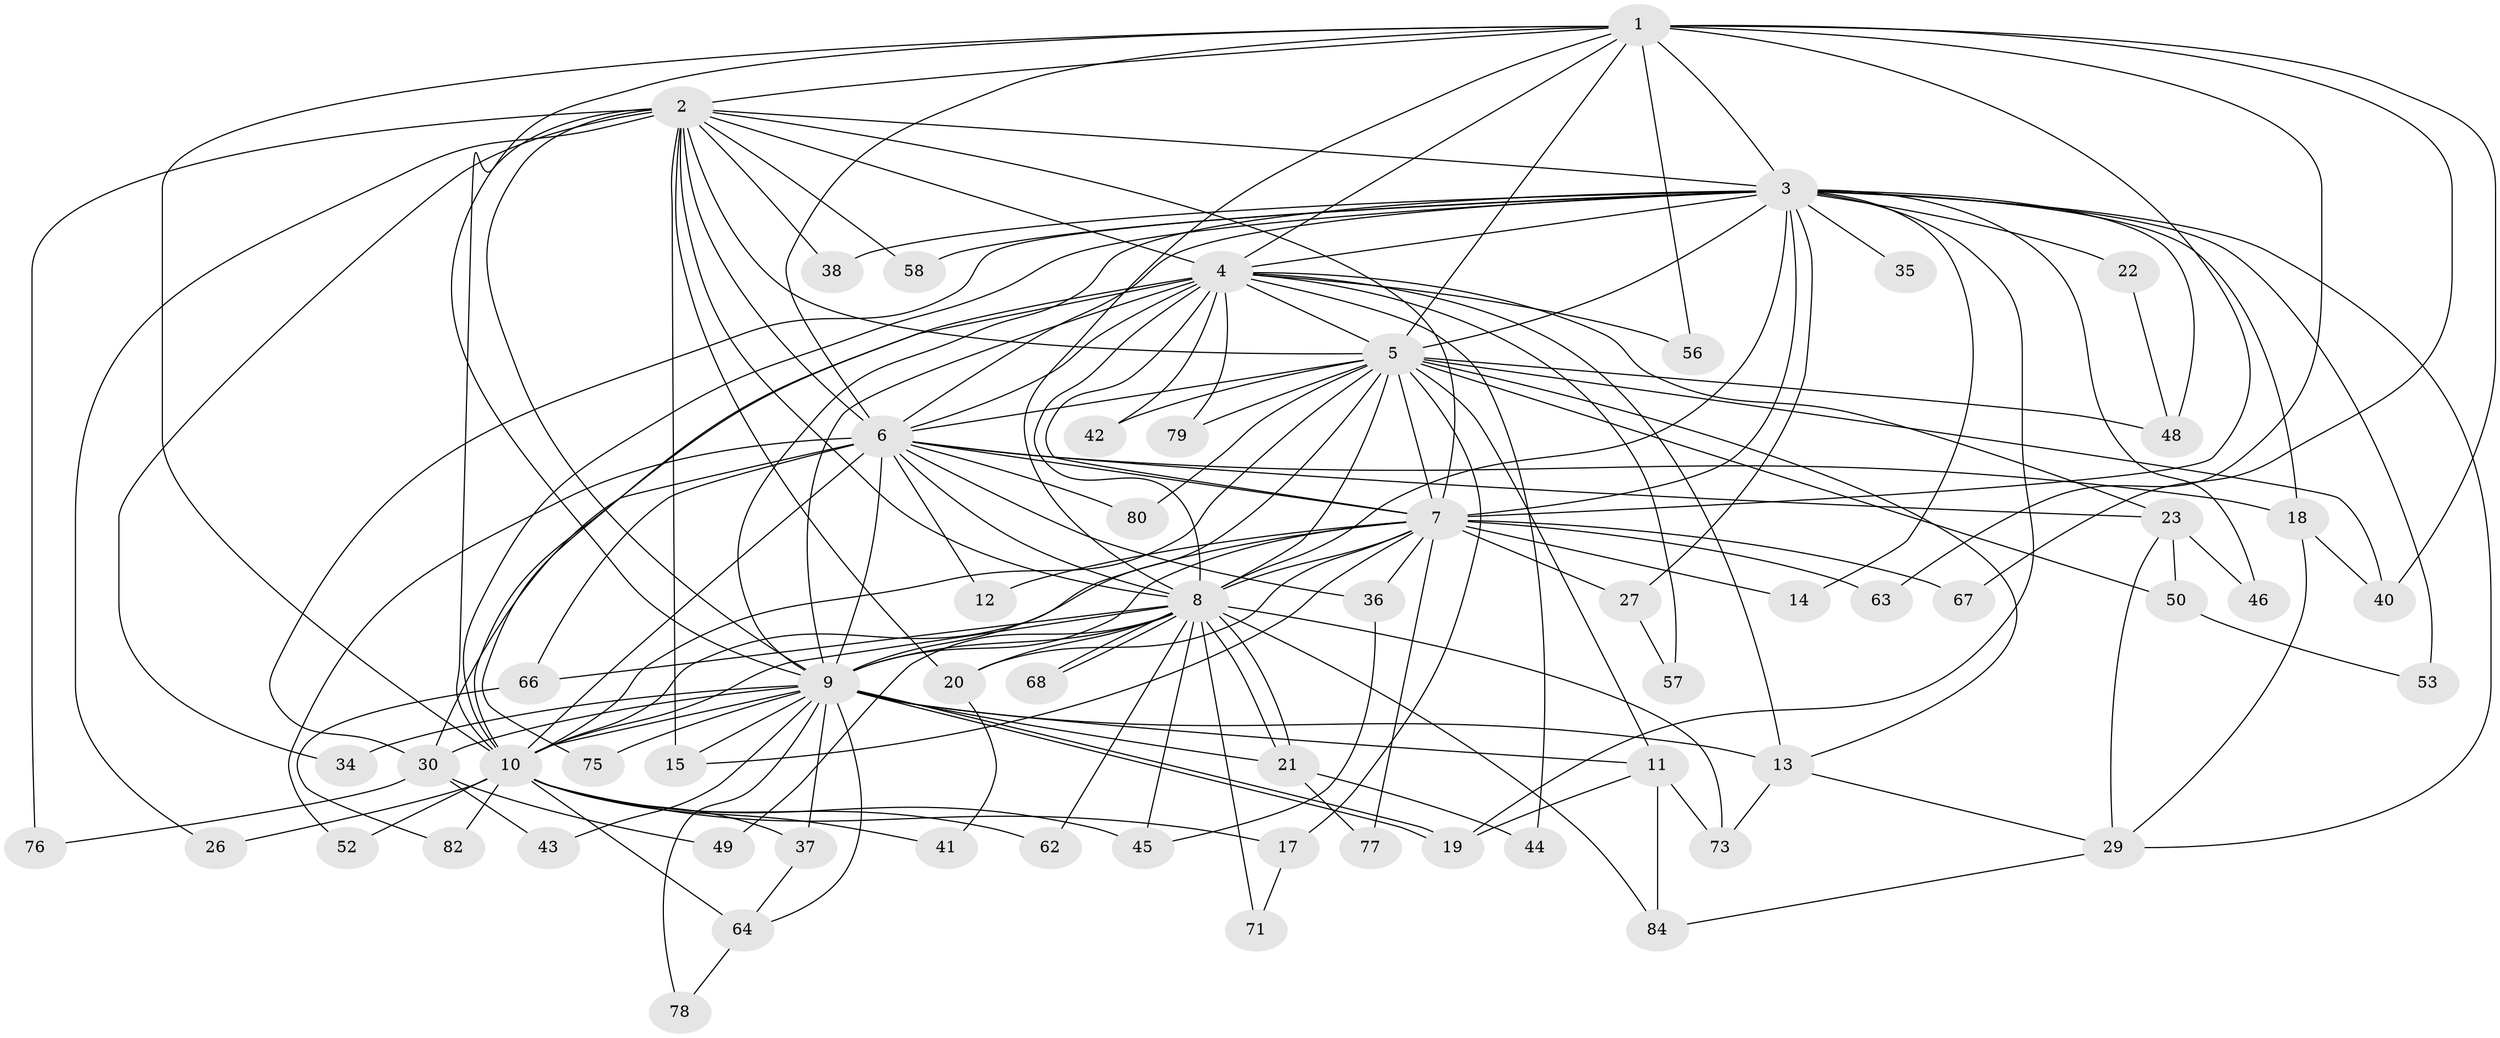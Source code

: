 // Generated by graph-tools (version 1.1) at 2025/23/03/03/25 07:23:42]
// undirected, 62 vertices, 162 edges
graph export_dot {
graph [start="1"]
  node [color=gray90,style=filled];
  1 [super="+28"];
  2 [super="+60"];
  3 [super="+16"];
  4 [super="+54"];
  5 [super="+47"];
  6 [super="+33"];
  7 [super="+25"];
  8 [super="+81"];
  9 [super="+32"];
  10 [super="+24"];
  11 [super="+65"];
  12;
  13 [super="+86"];
  14;
  15 [super="+87"];
  17;
  18;
  19 [super="+59"];
  20 [super="+39"];
  21 [super="+55"];
  22;
  23;
  26;
  27;
  29 [super="+69"];
  30 [super="+31"];
  34;
  35;
  36;
  37 [super="+70"];
  38;
  40 [super="+51"];
  41;
  42;
  43;
  44;
  45 [super="+83"];
  46;
  48 [super="+61"];
  49;
  50;
  52;
  53 [super="+74"];
  56;
  57;
  58 [super="+72"];
  62;
  63;
  64;
  66;
  67;
  68;
  71;
  73;
  75;
  76;
  77;
  78;
  79;
  80;
  82;
  84 [super="+85"];
  1 -- 2;
  1 -- 3 [weight=2];
  1 -- 4;
  1 -- 5;
  1 -- 6;
  1 -- 7;
  1 -- 8;
  1 -- 9;
  1 -- 10;
  1 -- 40;
  1 -- 56;
  1 -- 67;
  1 -- 63;
  2 -- 3;
  2 -- 4;
  2 -- 5;
  2 -- 6;
  2 -- 7 [weight=2];
  2 -- 8;
  2 -- 9;
  2 -- 10;
  2 -- 15;
  2 -- 26;
  2 -- 34;
  2 -- 38;
  2 -- 58;
  2 -- 76;
  2 -- 20;
  3 -- 4 [weight=2];
  3 -- 5 [weight=2];
  3 -- 6;
  3 -- 7 [weight=2];
  3 -- 8;
  3 -- 9;
  3 -- 10;
  3 -- 14;
  3 -- 22 [weight=2];
  3 -- 29;
  3 -- 30;
  3 -- 35 [weight=2];
  3 -- 38;
  3 -- 58 [weight=2];
  3 -- 27;
  3 -- 46;
  3 -- 18;
  3 -- 53 [weight=2];
  3 -- 19;
  3 -- 48;
  4 -- 5;
  4 -- 6 [weight=2];
  4 -- 7;
  4 -- 8;
  4 -- 9;
  4 -- 10 [weight=2];
  4 -- 13;
  4 -- 23;
  4 -- 42;
  4 -- 44;
  4 -- 75;
  4 -- 79;
  4 -- 56;
  4 -- 57;
  5 -- 6;
  5 -- 7;
  5 -- 8;
  5 -- 9;
  5 -- 10;
  5 -- 11;
  5 -- 13;
  5 -- 17;
  5 -- 42;
  5 -- 48;
  5 -- 50;
  5 -- 79;
  5 -- 80;
  5 -- 40;
  6 -- 7;
  6 -- 8;
  6 -- 9;
  6 -- 10;
  6 -- 12;
  6 -- 18;
  6 -- 23 [weight=2];
  6 -- 30;
  6 -- 36;
  6 -- 66;
  6 -- 80;
  6 -- 52;
  7 -- 8;
  7 -- 9;
  7 -- 10;
  7 -- 12;
  7 -- 14;
  7 -- 15;
  7 -- 20;
  7 -- 27;
  7 -- 36;
  7 -- 63;
  7 -- 67;
  7 -- 77;
  8 -- 9;
  8 -- 10;
  8 -- 20;
  8 -- 21;
  8 -- 21;
  8 -- 45;
  8 -- 49;
  8 -- 62;
  8 -- 66;
  8 -- 68;
  8 -- 68;
  8 -- 71;
  8 -- 73;
  8 -- 84;
  9 -- 10;
  9 -- 11;
  9 -- 19;
  9 -- 19;
  9 -- 34;
  9 -- 37;
  9 -- 43;
  9 -- 64;
  9 -- 75;
  9 -- 78;
  9 -- 13;
  9 -- 30;
  9 -- 21;
  9 -- 15;
  10 -- 17;
  10 -- 26;
  10 -- 37;
  10 -- 41;
  10 -- 62;
  10 -- 64;
  10 -- 82;
  10 -- 45;
  10 -- 52;
  11 -- 73;
  11 -- 84;
  11 -- 19;
  13 -- 73;
  13 -- 29;
  17 -- 71;
  18 -- 40;
  18 -- 29;
  20 -- 41;
  21 -- 44;
  21 -- 77;
  22 -- 48;
  23 -- 29;
  23 -- 46;
  23 -- 50;
  27 -- 57;
  29 -- 84;
  30 -- 43;
  30 -- 76;
  30 -- 49;
  36 -- 45;
  37 -- 64;
  50 -- 53;
  64 -- 78;
  66 -- 82;
}

